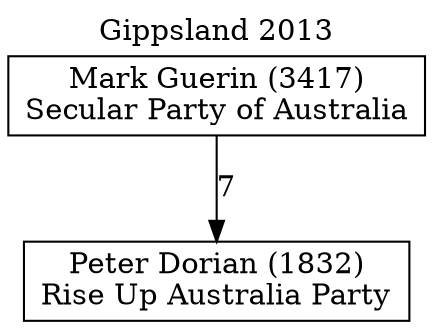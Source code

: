 // House preference flow
digraph "Peter Dorian (1832)_Gippsland_2013" {
	graph [label="Gippsland 2013" labelloc=t mclimit=10]
	node [shape=box]
	"Peter Dorian (1832)" [label="Peter Dorian (1832)
Rise Up Australia Party"]
	"Mark Guerin (3417)" [label="Mark Guerin (3417)
Secular Party of Australia"]
	"Mark Guerin (3417)" -> "Peter Dorian (1832)" [label=7]
}
